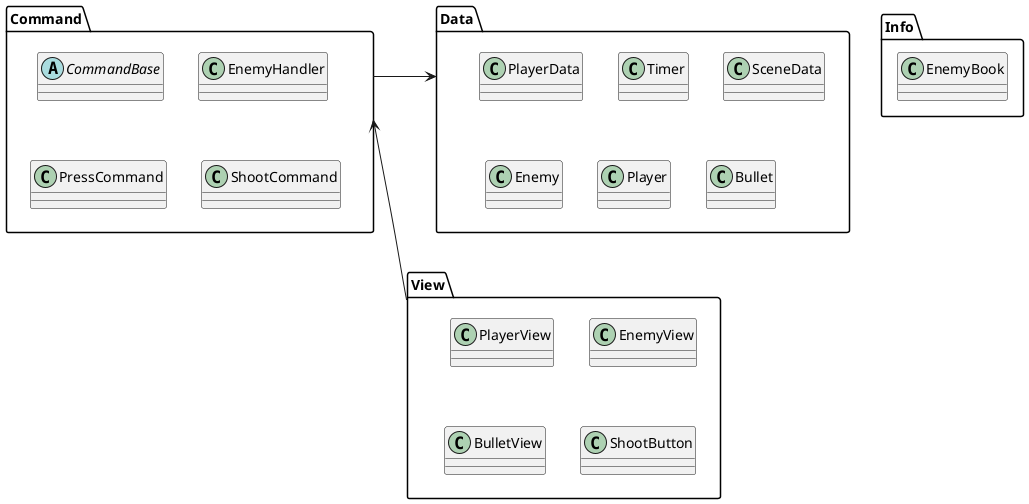 @startuml package

package Data{
    class PlayerData
    class Timer
    class SceneData
    class Enemy
    class Player
    class Bullet
}

package Info{
    class EnemyBook
}

package Command{
    abstract class CommandBase
    class EnemyHandler
    class PressCommand
    class ShootCommand
}

package View{
    class PlayerView
    class EnemyView
    class BulletView
    class ShootButton
}

Command->Data
View->Command



@enduml